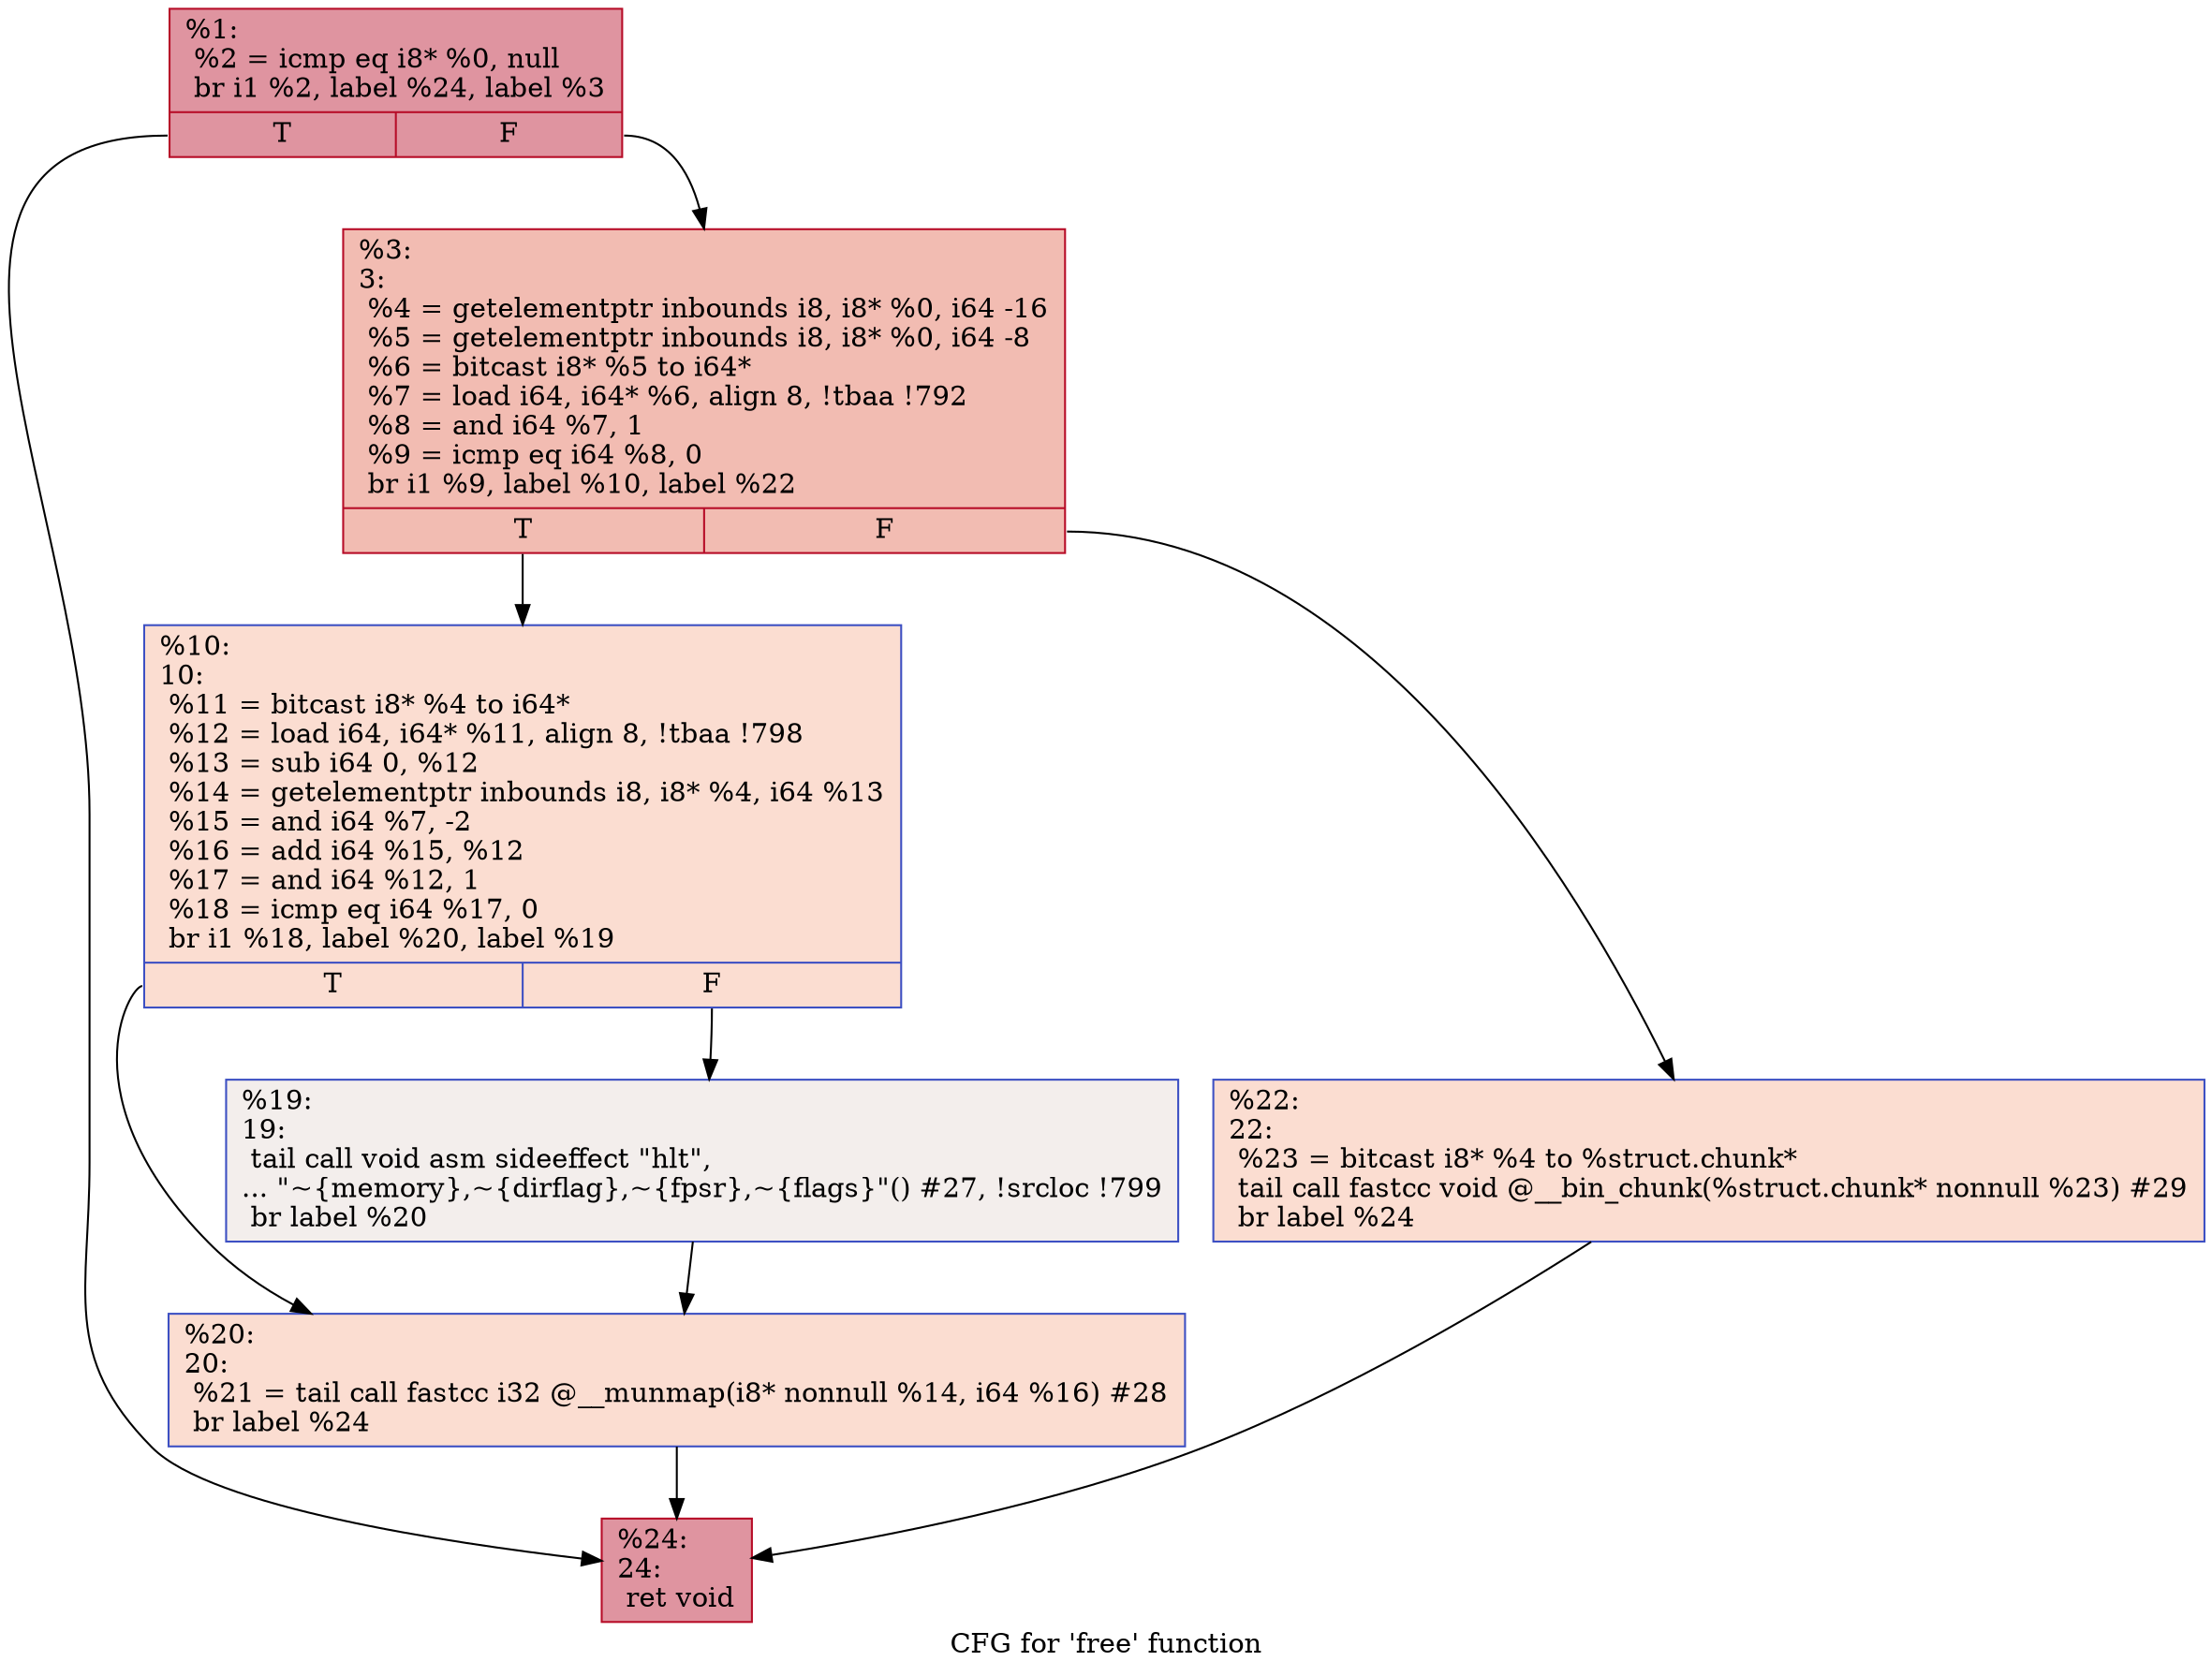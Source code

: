 digraph "CFG for 'free' function" {
	label="CFG for 'free' function";

	Node0x246f140 [shape=record,color="#b70d28ff", style=filled, fillcolor="#b70d2870",label="{%1:\l  %2 = icmp eq i8* %0, null\l  br i1 %2, label %24, label %3\l|{<s0>T|<s1>F}}"];
	Node0x246f140:s0 -> Node0x246f750;
	Node0x246f140:s1 -> Node0x246f1f0;
	Node0x246f1f0 [shape=record,color="#b70d28ff", style=filled, fillcolor="#e1675170",label="{%3:\l3:                                                \l  %4 = getelementptr inbounds i8, i8* %0, i64 -16\l  %5 = getelementptr inbounds i8, i8* %0, i64 -8\l  %6 = bitcast i8* %5 to i64*\l  %7 = load i64, i64* %6, align 8, !tbaa !792\l  %8 = and i64 %7, 1\l  %9 = icmp eq i64 %8, 0\l  br i1 %9, label %10, label %22\l|{<s0>T|<s1>F}}"];
	Node0x246f1f0:s0 -> Node0x246f610;
	Node0x246f1f0:s1 -> Node0x246f700;
	Node0x246f610 [shape=record,color="#3d50c3ff", style=filled, fillcolor="#f7b39670",label="{%10:\l10:                                               \l  %11 = bitcast i8* %4 to i64*\l  %12 = load i64, i64* %11, align 8, !tbaa !798\l  %13 = sub i64 0, %12\l  %14 = getelementptr inbounds i8, i8* %4, i64 %13\l  %15 = and i64 %7, -2\l  %16 = add i64 %15, %12\l  %17 = and i64 %12, 1\l  %18 = icmp eq i64 %17, 0\l  br i1 %18, label %20, label %19\l|{<s0>T|<s1>F}}"];
	Node0x246f610:s0 -> Node0x246f6b0;
	Node0x246f610:s1 -> Node0x246f660;
	Node0x246f660 [shape=record,color="#3d50c3ff", style=filled, fillcolor="#e3d9d370",label="{%19:\l19:                                               \l  tail call void asm sideeffect \"hlt\",\l... \"~\{memory\},~\{dirflag\},~\{fpsr\},~\{flags\}\"() #27, !srcloc !799\l  br label %20\l}"];
	Node0x246f660 -> Node0x246f6b0;
	Node0x246f6b0 [shape=record,color="#3d50c3ff", style=filled, fillcolor="#f7b39670",label="{%20:\l20:                                               \l  %21 = tail call fastcc i32 @__munmap(i8* nonnull %14, i64 %16) #28\l  br label %24\l}"];
	Node0x246f6b0 -> Node0x246f750;
	Node0x246f700 [shape=record,color="#3d50c3ff", style=filled, fillcolor="#f7b39670",label="{%22:\l22:                                               \l  %23 = bitcast i8* %4 to %struct.chunk*\l  tail call fastcc void @__bin_chunk(%struct.chunk* nonnull %23) #29\l  br label %24\l}"];
	Node0x246f700 -> Node0x246f750;
	Node0x246f750 [shape=record,color="#b70d28ff", style=filled, fillcolor="#b70d2870",label="{%24:\l24:                                               \l  ret void\l}"];
}
